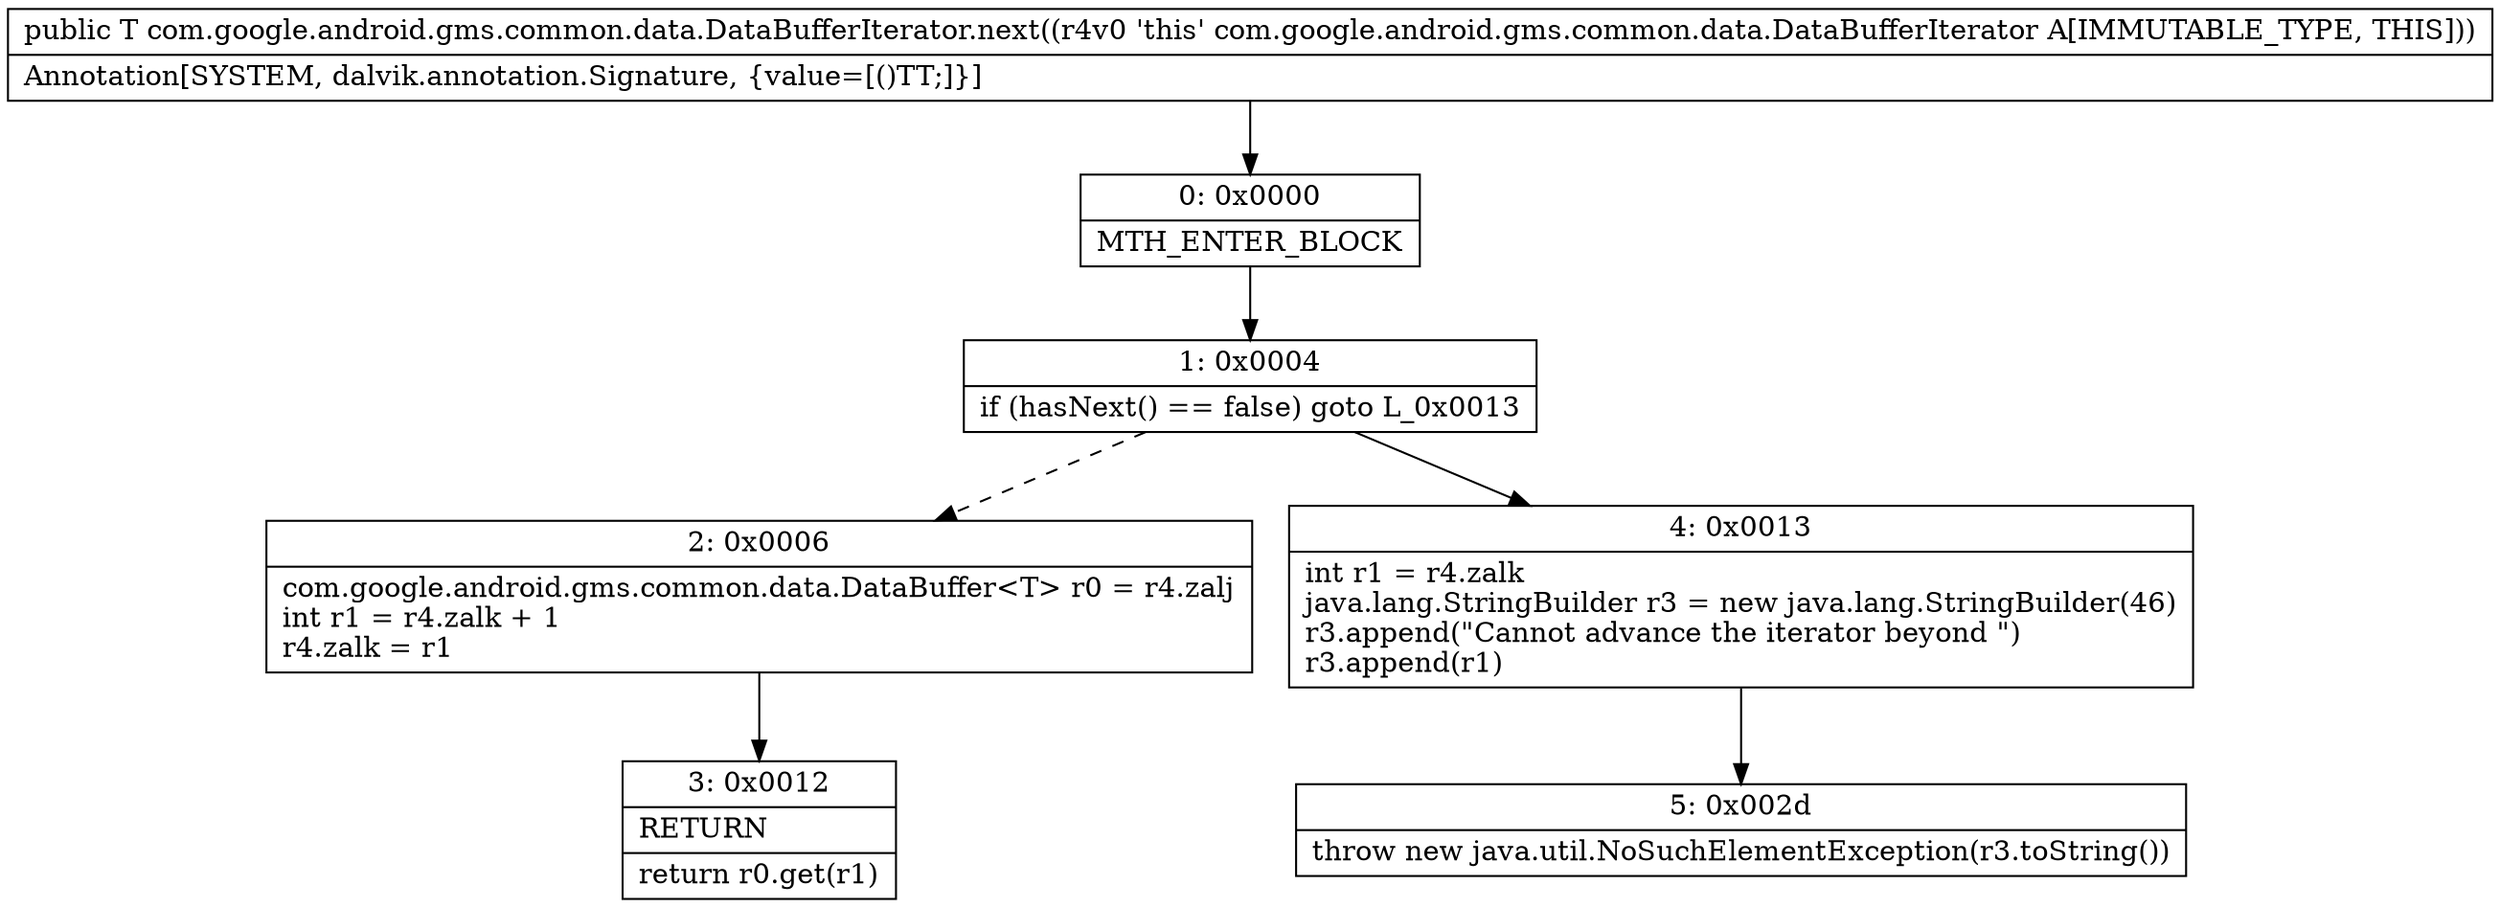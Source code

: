 digraph "CFG forcom.google.android.gms.common.data.DataBufferIterator.next()Ljava\/lang\/Object;" {
Node_0 [shape=record,label="{0\:\ 0x0000|MTH_ENTER_BLOCK\l}"];
Node_1 [shape=record,label="{1\:\ 0x0004|if (hasNext() == false) goto L_0x0013\l}"];
Node_2 [shape=record,label="{2\:\ 0x0006|com.google.android.gms.common.data.DataBuffer\<T\> r0 = r4.zalj\lint r1 = r4.zalk + 1\lr4.zalk = r1\l}"];
Node_3 [shape=record,label="{3\:\ 0x0012|RETURN\l|return r0.get(r1)\l}"];
Node_4 [shape=record,label="{4\:\ 0x0013|int r1 = r4.zalk\ljava.lang.StringBuilder r3 = new java.lang.StringBuilder(46)\lr3.append(\"Cannot advance the iterator beyond \")\lr3.append(r1)\l}"];
Node_5 [shape=record,label="{5\:\ 0x002d|throw new java.util.NoSuchElementException(r3.toString())\l}"];
MethodNode[shape=record,label="{public T com.google.android.gms.common.data.DataBufferIterator.next((r4v0 'this' com.google.android.gms.common.data.DataBufferIterator A[IMMUTABLE_TYPE, THIS]))  | Annotation[SYSTEM, dalvik.annotation.Signature, \{value=[()TT;]\}]\l}"];
MethodNode -> Node_0;
Node_0 -> Node_1;
Node_1 -> Node_2[style=dashed];
Node_1 -> Node_4;
Node_2 -> Node_3;
Node_4 -> Node_5;
}

